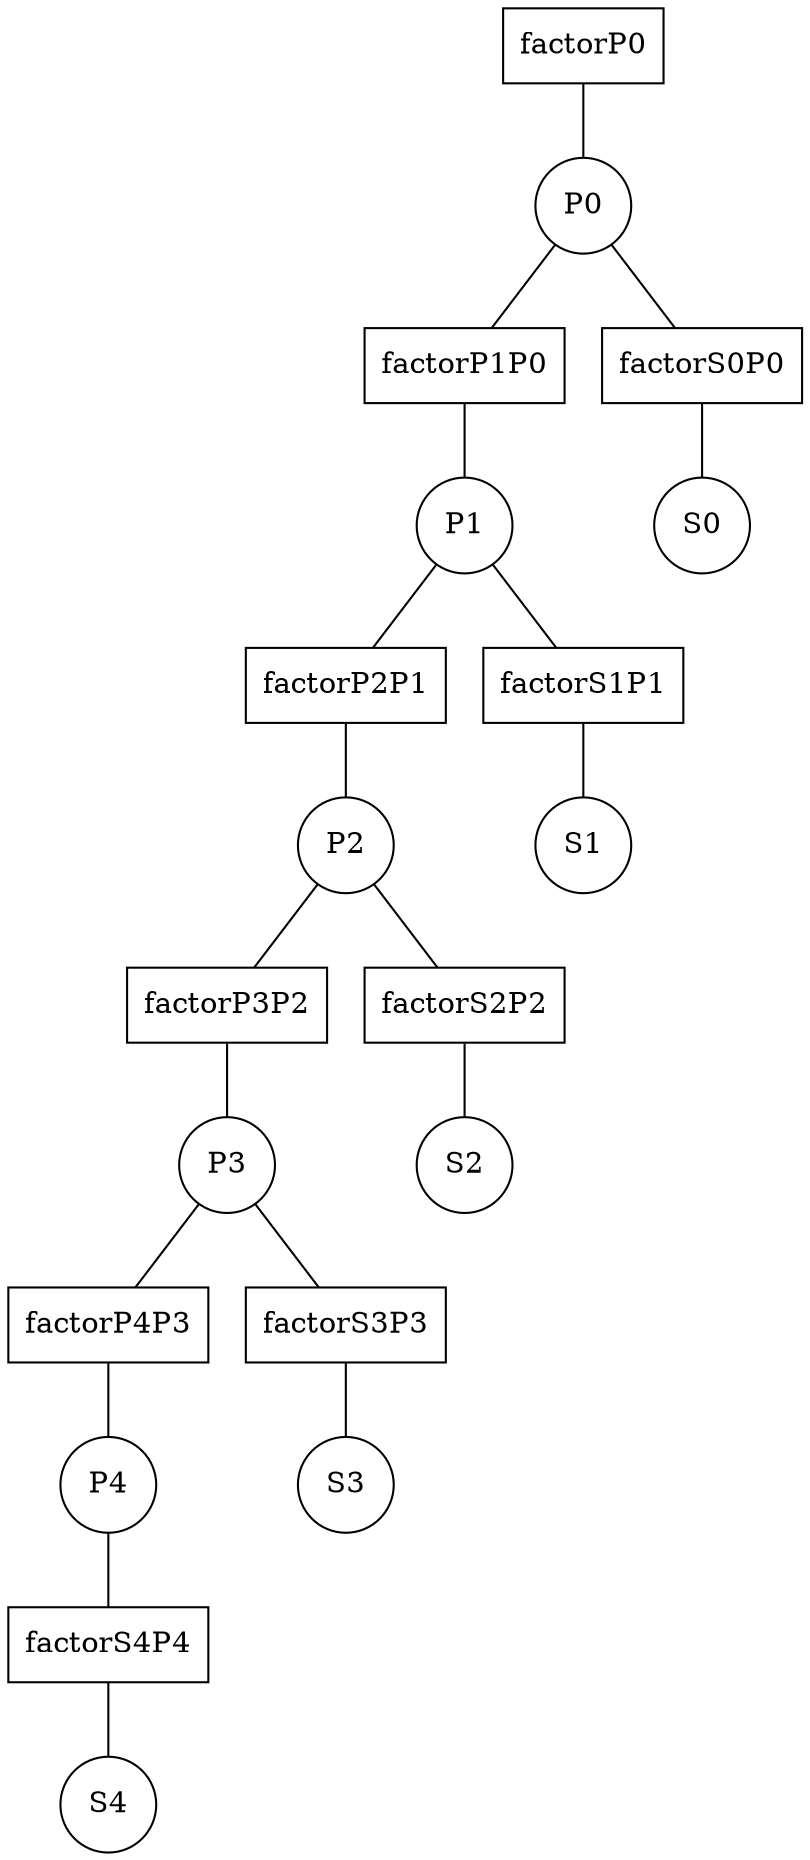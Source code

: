 graph factorGraph {
nodefactorP0 [shape=box,label="factorP0"];
nodefactorP0 -- nodeP0;
nodeP0 [shape=circle,label="P0"];
nodeP0 -- nodefactorP1P0;
nodeP0 -- nodefactorS0P0;
nodefactorP1P0 [shape=box,label="factorP1P0"];
nodefactorP1P0 -- nodeP1;
nodeP1 [shape=circle,label="P1"];
nodeP1 -- nodefactorP2P1;
nodeP1 -- nodefactorS1P1;
nodefactorP2P1 [shape=box,label="factorP2P1"];
nodefactorP2P1 -- nodeP2;
nodeP2 [shape=circle,label="P2"];
nodeP2 -- nodefactorP3P2;
nodeP2 -- nodefactorS2P2;
nodefactorP3P2 [shape=box,label="factorP3P2"];
nodefactorP3P2 -- nodeP3;
nodeP3 [shape=circle,label="P3"];
nodeP3 -- nodefactorP4P3;
nodeP3 -- nodefactorS3P3;
nodefactorP4P3 [shape=box,label="factorP4P3"];
nodefactorP4P3 -- nodeP4;
nodeP4 [shape=circle,label="P4"];
nodeP4 -- nodefactorS4P4;
nodefactorS4P4 [shape=box,label="factorS4P4"];
nodefactorS4P4 -- nodeS4;
nodeS4 [shape=circle,label="S4"];

nodefactorS3P3 [shape=box,label="factorS3P3"];
nodefactorS3P3 -- nodeS3;
nodeS3 [shape=circle,label="S3"];

nodefactorS2P2 [shape=box,label="factorS2P2"];
nodefactorS2P2 -- nodeS2;
nodeS2 [shape=circle,label="S2"];

nodefactorS1P1 [shape=box,label="factorS1P1"];
nodefactorS1P1 -- nodeS1;
nodeS1 [shape=circle,label="S1"];

nodefactorS0P0 [shape=box,label="factorS0P0"];
nodefactorS0P0 -- nodeS0;
nodeS0 [shape=circle,label="S0"];

}